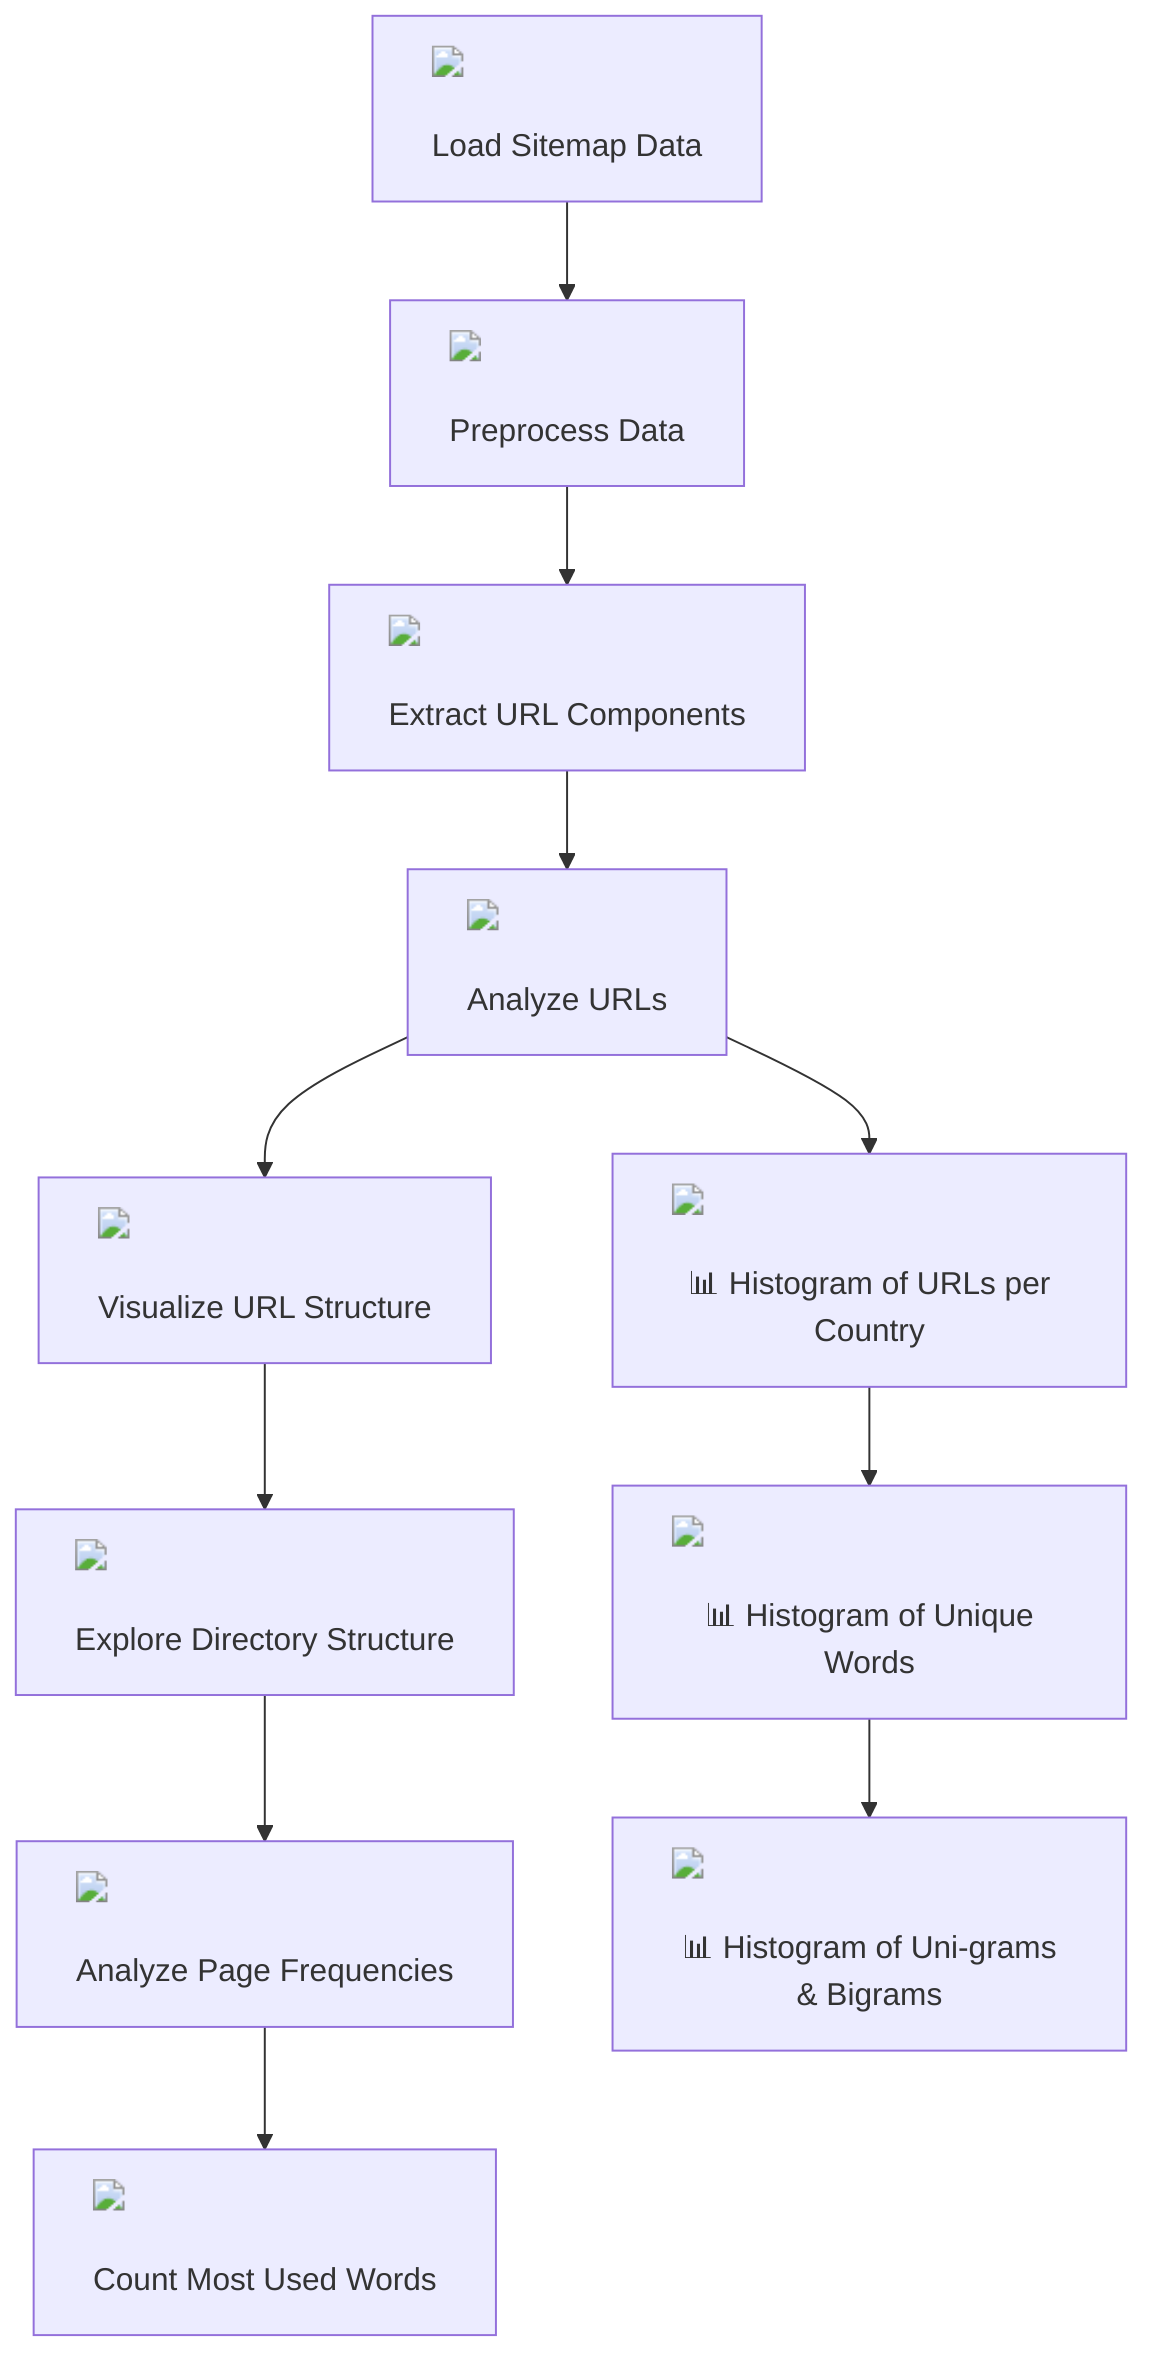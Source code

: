 graph TD
    A["<img src='icons/file.svg'/> <br/> Load Sitemap Data"] --> B["<img src='icons/table.svg'/> <br/> Preprocess Data"]
    B --> C["<img src='icons/column_split.svg'/> <br/> Extract URL Components"]
    C --> D["<img src='icons/column_split.svg'/> <br/> Analyze URLs"]
    D --> E["<img src='icons/column_split.svg'/> <br/> Visualize URL Structure"]
    E --> F["<img src='icons/column_split.svg'/> <br/> Explore Directory Structure"]
    F --> G["<img src='icons/column_split.svg'/> <br/> Analyze Page Frequencies"]
    G --> H["<img src='icons/column_split.svg'/> <br/> Count Most Used Words"]
    
    D --> I["<img src='dummy_plots/hist_template.svg'/> <br/> 📊 Histogram of URLs per Country"]
    I --> J["<img src='dummy_plots/hist_template.svg'/> <br/> 📊 Histogram of Unique Words"]
    J --> K["<img src='dummy_plots/hist_template.svg'/> <br/> 📊 Histogram of Uni-grams & Bigrams"]